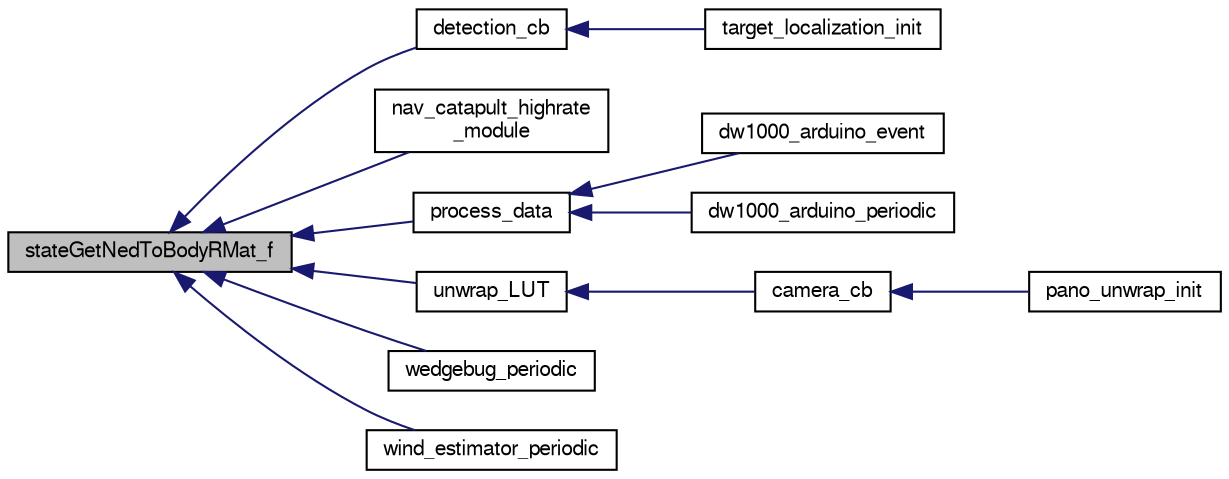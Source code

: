 digraph "stateGetNedToBodyRMat_f"
{
  edge [fontname="FreeSans",fontsize="10",labelfontname="FreeSans",labelfontsize="10"];
  node [fontname="FreeSans",fontsize="10",shape=record];
  rankdir="LR";
  Node1 [label="stateGetNedToBodyRMat_f",height=0.2,width=0.4,color="black", fillcolor="grey75", style="filled", fontcolor="black"];
  Node1 -> Node2 [dir="back",color="midnightblue",fontsize="10",style="solid",fontname="FreeSans"];
  Node2 [label="detection_cb",height=0.2,width=0.4,color="black", fillcolor="white", style="filled",URL="$cv__target__localization_8c.html#a9dba1ee548dbeb610b39fced772c182b"];
  Node2 -> Node3 [dir="back",color="midnightblue",fontsize="10",style="solid",fontname="FreeSans"];
  Node3 [label="target_localization_init",height=0.2,width=0.4,color="black", fillcolor="white", style="filled",URL="$cv__target__localization_8h.html#a985eb3daada07ed9f76cf8dceb5300b4"];
  Node1 -> Node4 [dir="back",color="midnightblue",fontsize="10",style="solid",fontname="FreeSans"];
  Node4 [label="nav_catapult_highrate\l_module",height=0.2,width=0.4,color="black", fillcolor="white", style="filled",URL="$nav__catapult_8h.html#afc9cb27f8b568c7117d4fc7bfd09afbc"];
  Node1 -> Node5 [dir="back",color="midnightblue",fontsize="10",style="solid",fontname="FreeSans"];
  Node5 [label="process_data",height=0.2,width=0.4,color="black", fillcolor="white", style="filled",URL="$dw1000__arduino_8c.html#acac53dcc1b2e1d953c1642b3b15afe4c"];
  Node5 -> Node6 [dir="back",color="midnightblue",fontsize="10",style="solid",fontname="FreeSans"];
  Node6 [label="dw1000_arduino_event",height=0.2,width=0.4,color="black", fillcolor="white", style="filled",URL="$dw1000__arduino_8h.html#acd30e60aae354572abb40c0cc89eb6d3"];
  Node5 -> Node7 [dir="back",color="midnightblue",fontsize="10",style="solid",fontname="FreeSans"];
  Node7 [label="dw1000_arduino_periodic",height=0.2,width=0.4,color="black", fillcolor="white", style="filled",URL="$dw1000__arduino_8h.html#a37cdd8b01baa07937d73541c2a0da01e"];
  Node1 -> Node8 [dir="back",color="midnightblue",fontsize="10",style="solid",fontname="FreeSans"];
  Node8 [label="unwrap_LUT",height=0.2,width=0.4,color="black", fillcolor="white", style="filled",URL="$pano__unwrap_8c.html#a7749a199c15590f0007e9976535686c5"];
  Node8 -> Node9 [dir="back",color="midnightblue",fontsize="10",style="solid",fontname="FreeSans"];
  Node9 [label="camera_cb",height=0.2,width=0.4,color="black", fillcolor="white", style="filled",URL="$pano__unwrap_8c.html#a710b27b04793f5a2412ab67f7eb0bb54"];
  Node9 -> Node10 [dir="back",color="midnightblue",fontsize="10",style="solid",fontname="FreeSans"];
  Node10 [label="pano_unwrap_init",height=0.2,width=0.4,color="black", fillcolor="white", style="filled",URL="$pano__unwrap_8h.html#a03d0332c435b1307c5961073eaa4ff63"];
  Node1 -> Node11 [dir="back",color="midnightblue",fontsize="10",style="solid",fontname="FreeSans"];
  Node11 [label="wedgebug_periodic",height=0.2,width=0.4,color="black", fillcolor="white", style="filled",URL="$wedgebug_8h.html#ae7b75121d704ad8c922be906a906495f"];
  Node1 -> Node12 [dir="back",color="midnightblue",fontsize="10",style="solid",fontname="FreeSans"];
  Node12 [label="wind_estimator_periodic",height=0.2,width=0.4,color="black", fillcolor="white", style="filled",URL="$wind__estimator_8h.html#a0a4f52d63873704d3581f69f44d71751"];
}
